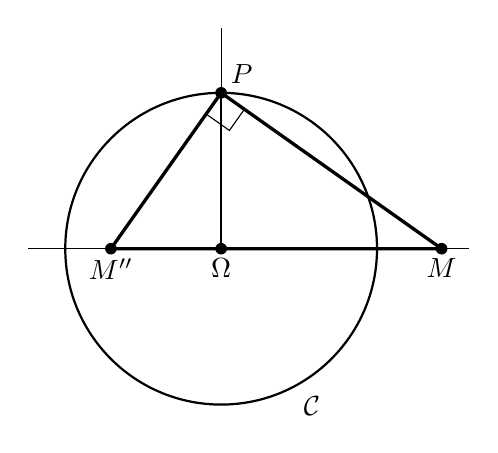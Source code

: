 \begin{tikzpicture}[scale=0.7]
    
      \coordinate (MMM) at (-2,0);
      \coordinate (MM) at (2,0);

     \coordinate (O) at (0,0);

      \coordinate (M) at (4,0);
      \coordinate (P) at (0,2*1.414);

  \draw[thick] (O) circle (2*1.414);

      \draw[very thick] (MMM)--(M)--(P)--cycle;
      \draw[thick] (O)--(P);

 %     \draw[very thick] (MM)--(P);

      \draw (-3.5,0)--(4.5,0);
      \draw (0,0)--(0,4);

       \node at (O) [below] {$\Omega$};    
       \fill (O) circle (3pt);

       \node at (MMM) [below] {$M''$};    
       \fill (MMM) circle (3pt);

%       \node at (MM) [below] {$M'$};    
  %     \fill (MM) circle (3pt);

       \node at (M) [below] {$M$};    
       \fill (M) circle (3pt);

       \node at (P) [above right] {$P$};    
       \fill (P) circle (3pt);    

      \draw (0-0.25,2*1.414-0.4)--++(0.1*4,-0.1*2*1.414) -- ++(0.1*2*1.414,0.1*4) ;
         \node at (-60:3.3) {$\mathcal{C}$};
\end{tikzpicture}
